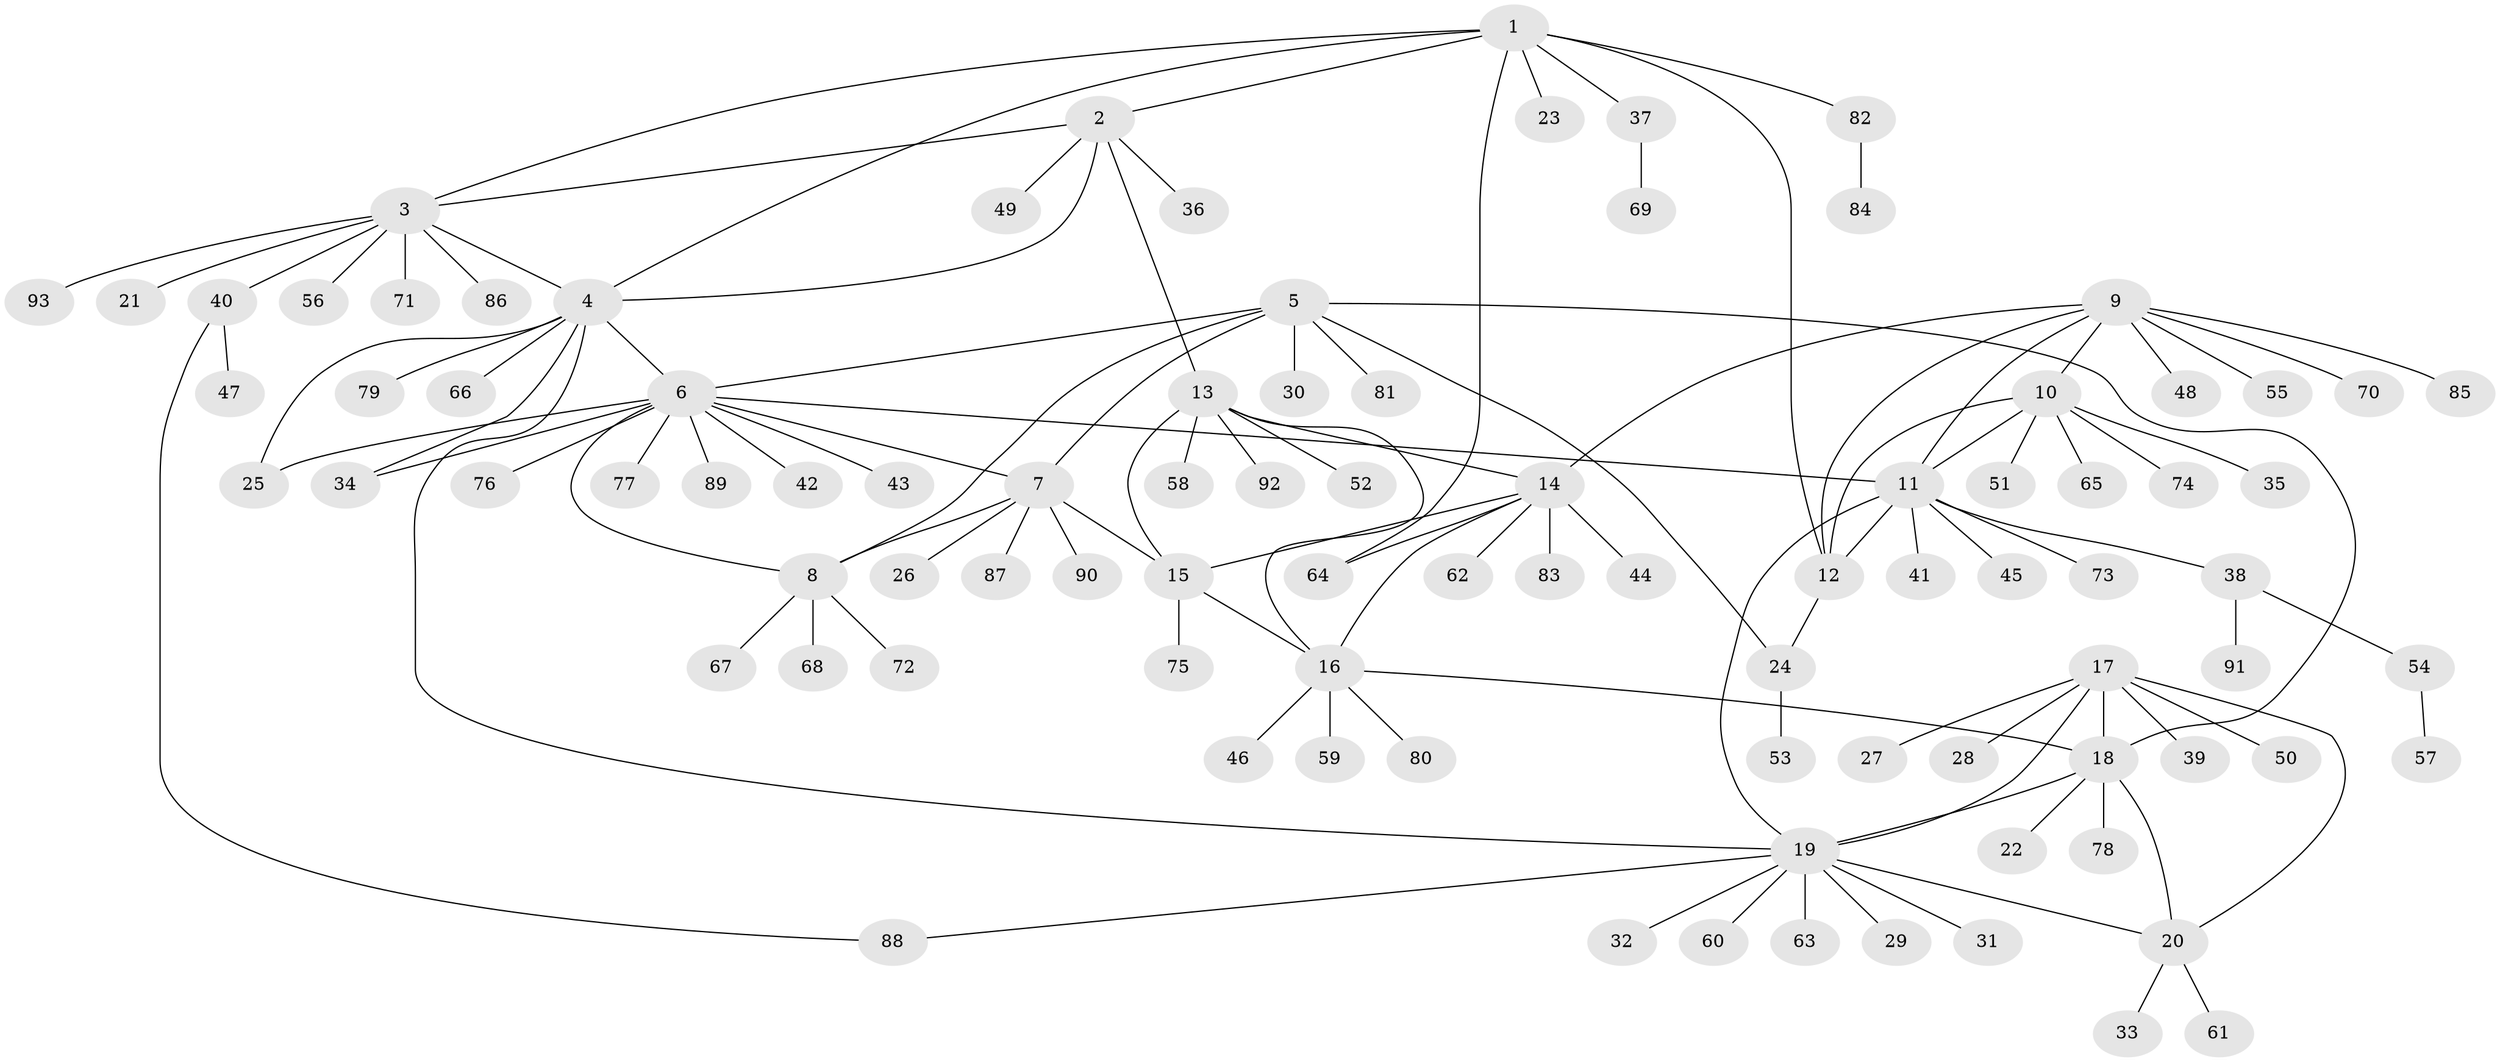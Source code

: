 // Generated by graph-tools (version 1.1) at 2025/37/03/09/25 02:37:20]
// undirected, 93 vertices, 118 edges
graph export_dot {
graph [start="1"]
  node [color=gray90,style=filled];
  1;
  2;
  3;
  4;
  5;
  6;
  7;
  8;
  9;
  10;
  11;
  12;
  13;
  14;
  15;
  16;
  17;
  18;
  19;
  20;
  21;
  22;
  23;
  24;
  25;
  26;
  27;
  28;
  29;
  30;
  31;
  32;
  33;
  34;
  35;
  36;
  37;
  38;
  39;
  40;
  41;
  42;
  43;
  44;
  45;
  46;
  47;
  48;
  49;
  50;
  51;
  52;
  53;
  54;
  55;
  56;
  57;
  58;
  59;
  60;
  61;
  62;
  63;
  64;
  65;
  66;
  67;
  68;
  69;
  70;
  71;
  72;
  73;
  74;
  75;
  76;
  77;
  78;
  79;
  80;
  81;
  82;
  83;
  84;
  85;
  86;
  87;
  88;
  89;
  90;
  91;
  92;
  93;
  1 -- 2;
  1 -- 3;
  1 -- 4;
  1 -- 12;
  1 -- 23;
  1 -- 37;
  1 -- 64;
  1 -- 82;
  2 -- 3;
  2 -- 4;
  2 -- 13;
  2 -- 36;
  2 -- 49;
  3 -- 4;
  3 -- 21;
  3 -- 40;
  3 -- 56;
  3 -- 71;
  3 -- 86;
  3 -- 93;
  4 -- 6;
  4 -- 19;
  4 -- 25;
  4 -- 34;
  4 -- 66;
  4 -- 79;
  5 -- 6;
  5 -- 7;
  5 -- 8;
  5 -- 18;
  5 -- 24;
  5 -- 30;
  5 -- 81;
  6 -- 7;
  6 -- 8;
  6 -- 11;
  6 -- 25;
  6 -- 34;
  6 -- 42;
  6 -- 43;
  6 -- 76;
  6 -- 77;
  6 -- 89;
  7 -- 8;
  7 -- 15;
  7 -- 26;
  7 -- 87;
  7 -- 90;
  8 -- 67;
  8 -- 68;
  8 -- 72;
  9 -- 10;
  9 -- 11;
  9 -- 12;
  9 -- 14;
  9 -- 48;
  9 -- 55;
  9 -- 70;
  9 -- 85;
  10 -- 11;
  10 -- 12;
  10 -- 35;
  10 -- 51;
  10 -- 65;
  10 -- 74;
  11 -- 12;
  11 -- 19;
  11 -- 38;
  11 -- 41;
  11 -- 45;
  11 -- 73;
  12 -- 24;
  13 -- 14;
  13 -- 15;
  13 -- 16;
  13 -- 52;
  13 -- 58;
  13 -- 92;
  14 -- 15;
  14 -- 16;
  14 -- 44;
  14 -- 62;
  14 -- 64;
  14 -- 83;
  15 -- 16;
  15 -- 75;
  16 -- 18;
  16 -- 46;
  16 -- 59;
  16 -- 80;
  17 -- 18;
  17 -- 19;
  17 -- 20;
  17 -- 27;
  17 -- 28;
  17 -- 39;
  17 -- 50;
  18 -- 19;
  18 -- 20;
  18 -- 22;
  18 -- 78;
  19 -- 20;
  19 -- 29;
  19 -- 31;
  19 -- 32;
  19 -- 60;
  19 -- 63;
  19 -- 88;
  20 -- 33;
  20 -- 61;
  24 -- 53;
  37 -- 69;
  38 -- 54;
  38 -- 91;
  40 -- 47;
  40 -- 88;
  54 -- 57;
  82 -- 84;
}
